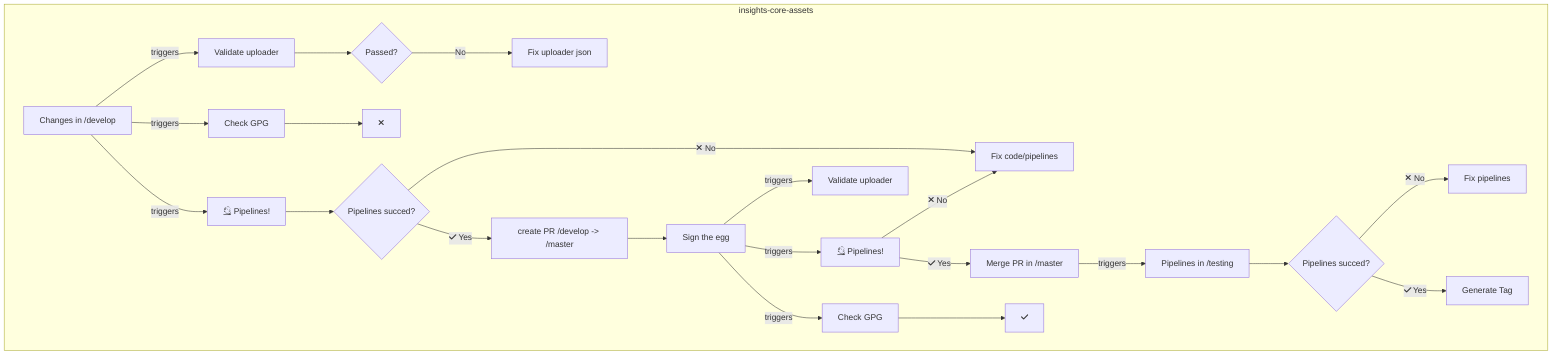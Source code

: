 flowchart TB
    subgraph insights-core-assets
    A[Changes in /develop]-- triggers-->BC[Validate uploader]
    BC-->BCA{Passed?}
    BCA-->|No| BCAA[Fix uploader json]
    A-- triggers-->BD[Check GPG]
    BD--> BDA["fas:fa-xmark"]
    A--triggers-->BA
    BA["fab:fa-jenkins" Pipelines!] --> BB{Pipelines succed?}
    BB-->|"fas:fa-xmark" No| C[Fix code/pipelines]
    BB-->|"fas:fa-check" Yes| AA
    AA[create PR /develop -> /master] -->D
    D[Sign the egg]--triggers-->DD["fab:fa-jenkins" Pipelines!]
    DD-->|"fas:fa-xmark" No| C[Fix code/pipelines]
    DD-->|"fas:fa-check" Yes| E
    D --triggers--> DA[Validate uploader]
    D --triggers--> DB[Check GPG] 
    DB-->DC["fas:fa-check"]
    E[Merge PR in /master]-- triggers-->F
    F[Pipelines in /testing]-->FF{Pipelines succed?}
    FF-->|"fas:fa-xmark" No| G[Fix pipelines]
    FF-->|"fas:fa-check" Yes| H[Generate Tag]
    end
